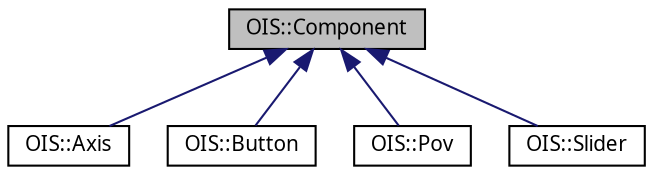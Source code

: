 digraph G
{
  edge [fontname="FreeSans.ttf",fontsize=10,labelfontname="FreeSans.ttf",labelfontsize=10];
  node [fontname="FreeSans.ttf",fontsize=10,shape=record];
  Node1 [label="OIS::Component",height=0.2,width=0.4,color="black", fillcolor="grey75", style="filled" fontcolor="black"];
  Node1 -> Node2 [dir=back,color="midnightblue",fontsize=10,style="solid",fontname="FreeSans.ttf"];
  Node2 [label="OIS::Axis",height=0.2,width=0.4,color="black", fillcolor="white", style="filled",URL="$structOIS_1_1Axis.html",tooltip="Axis component."];
  Node1 -> Node3 [dir=back,color="midnightblue",fontsize=10,style="solid",fontname="FreeSans.ttf"];
  Node3 [label="OIS::Button",height=0.2,width=0.4,color="black", fillcolor="white", style="filled",URL="$structOIS_1_1Button.html",tooltip="Button can be a keyboard key, mouse button, etc."];
  Node1 -> Node4 [dir=back,color="midnightblue",fontsize=10,style="solid",fontname="FreeSans.ttf"];
  Node4 [label="OIS::Pov",height=0.2,width=0.4,color="black", fillcolor="white", style="filled",URL="$structOIS_1_1Pov.html",tooltip="POV / HAT Joystick component."];
  Node1 -> Node5 [dir=back,color="midnightblue",fontsize=10,style="solid",fontname="FreeSans.ttf"];
  Node5 [label="OIS::Slider",height=0.2,width=0.4,color="black", fillcolor="white", style="filled",URL="$structOIS_1_1Slider.html",tooltip="A sliding axis - only used in Win32 Right Now."];
}
